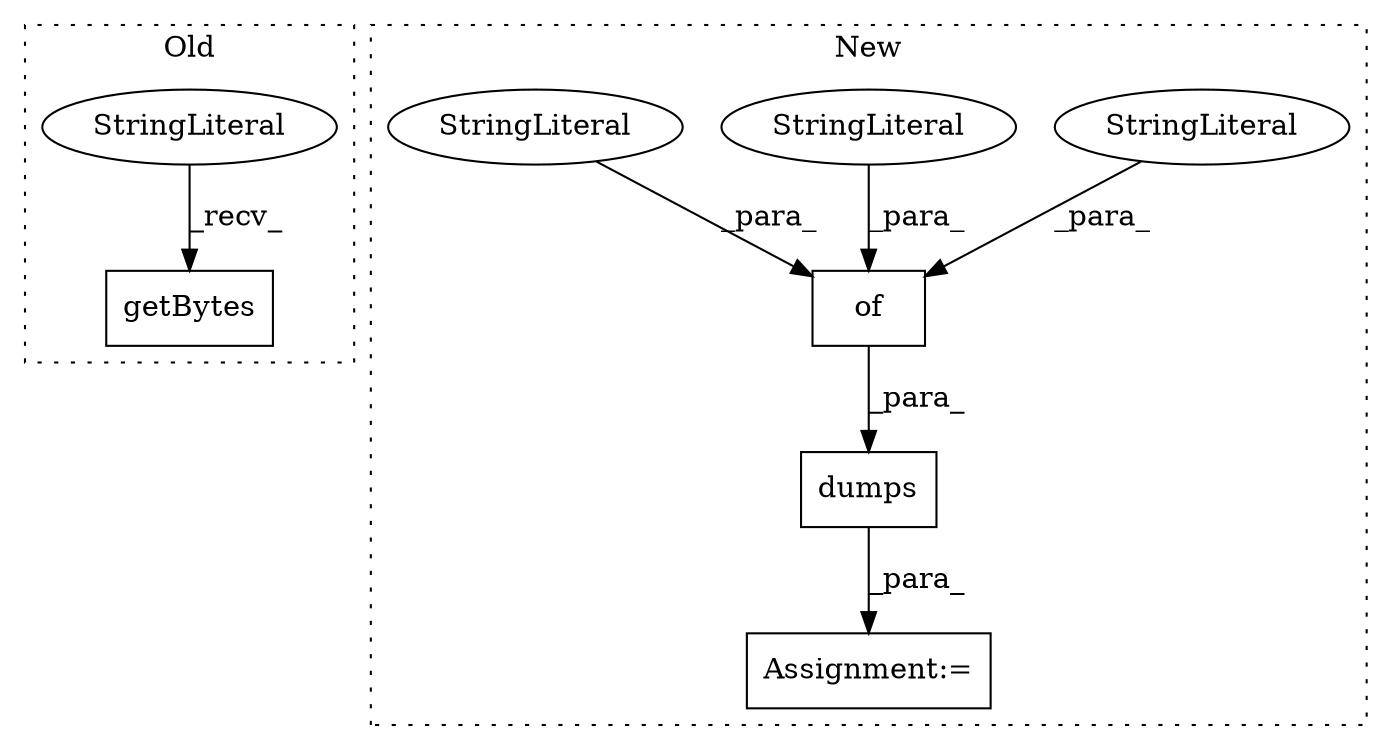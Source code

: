 digraph G {
subgraph cluster0 {
1 [label="getBytes" a="32" s="3876" l="10" shape="box"];
3 [label="StringLiteral" a="45" s="3725" l="150" shape="ellipse"];
label = "Old";
style="dotted";
}
subgraph cluster1 {
2 [label="dumps" a="32" s="4116,4126" l="6,1" shape="box"];
4 [label="of" a="32" s="4001,4093" l="3,1" shape="box"];
5 [label="StringLiteral" a="45" s="4064" l="9" shape="ellipse"];
6 [label="StringLiteral" a="45" s="4014" l="49" shape="ellipse"];
7 [label="StringLiteral" a="45" s="4004" l="9" shape="ellipse"];
8 [label="Assignment:=" a="7" s="4104" l="1" shape="box"];
label = "New";
style="dotted";
}
2 -> 8 [label="_para_"];
3 -> 1 [label="_recv_"];
4 -> 2 [label="_para_"];
5 -> 4 [label="_para_"];
6 -> 4 [label="_para_"];
7 -> 4 [label="_para_"];
}